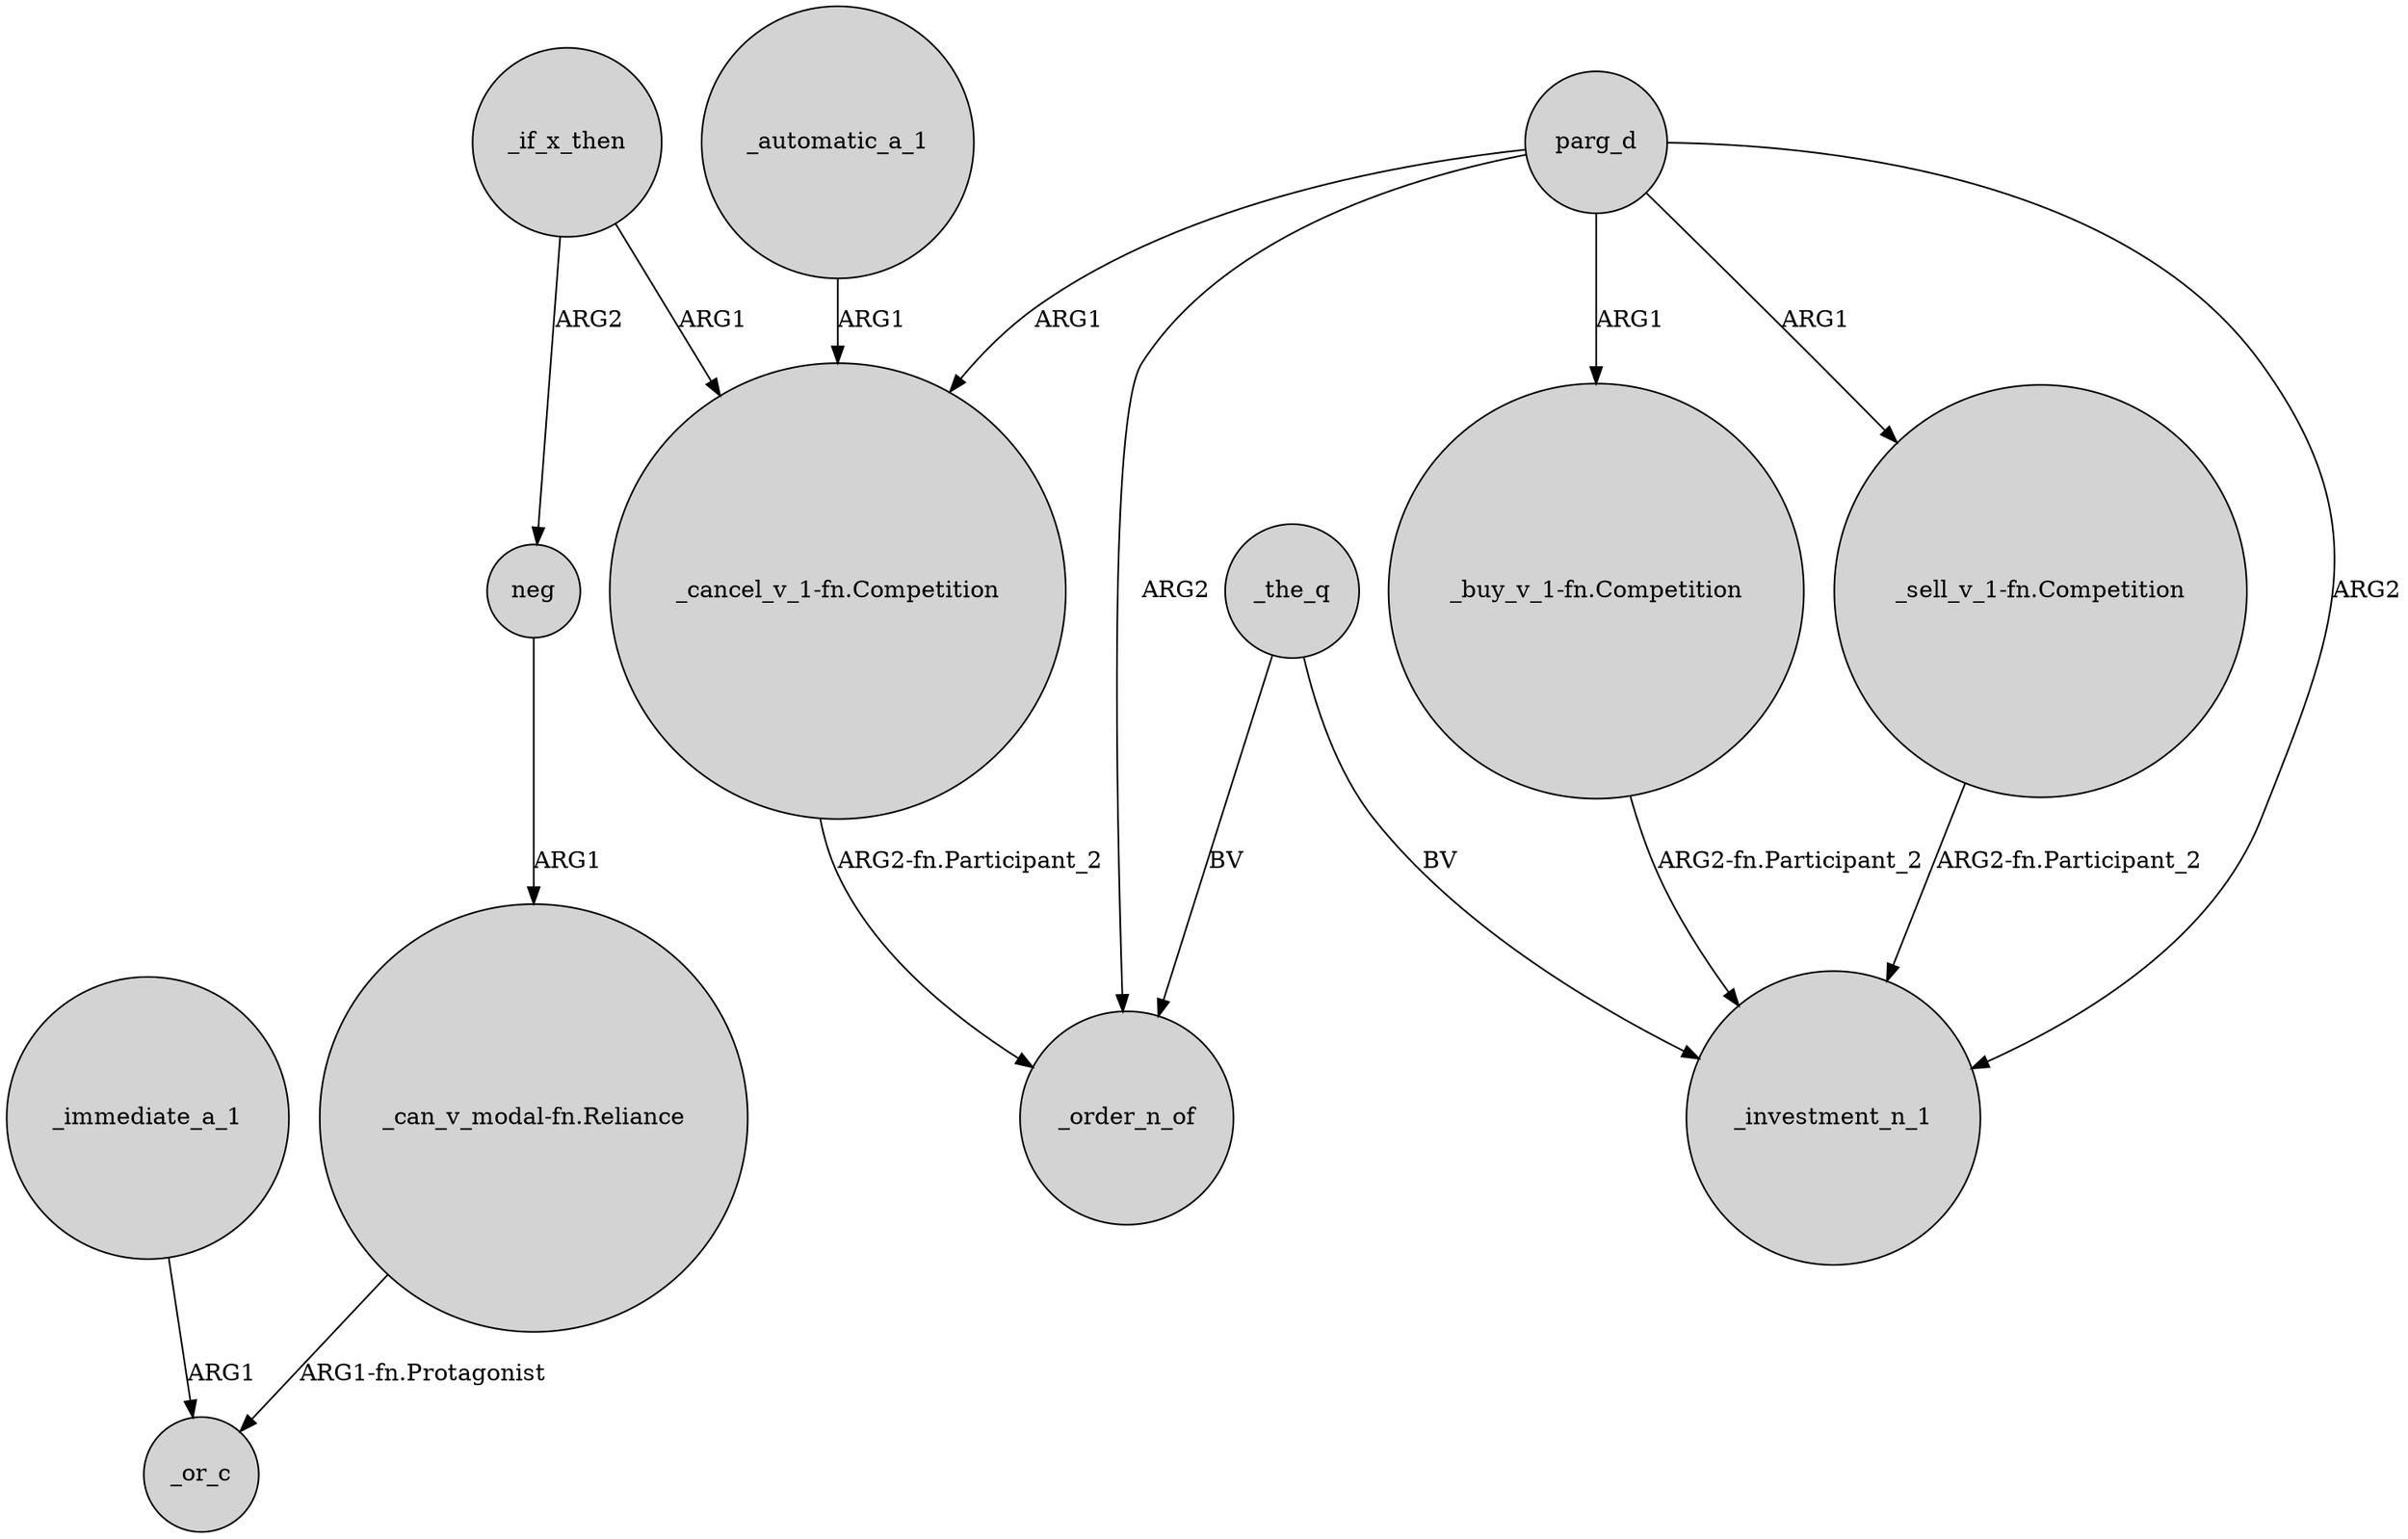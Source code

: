 digraph {
	node [shape=circle style=filled]
	_if_x_then -> neg [label=ARG2]
	_immediate_a_1 -> _or_c [label=ARG1]
	neg -> "_can_v_modal-fn.Reliance" [label=ARG1]
	_the_q -> _investment_n_1 [label=BV]
	parg_d -> _order_n_of [label=ARG2]
	"_can_v_modal-fn.Reliance" -> _or_c [label="ARG1-fn.Protagonist"]
	parg_d -> _investment_n_1 [label=ARG2]
	_if_x_then -> "_cancel_v_1-fn.Competition" [label=ARG1]
	_automatic_a_1 -> "_cancel_v_1-fn.Competition" [label=ARG1]
	parg_d -> "_buy_v_1-fn.Competition" [label=ARG1]
	_the_q -> _order_n_of [label=BV]
	"_sell_v_1-fn.Competition" -> _investment_n_1 [label="ARG2-fn.Participant_2"]
	parg_d -> "_cancel_v_1-fn.Competition" [label=ARG1]
	parg_d -> "_sell_v_1-fn.Competition" [label=ARG1]
	"_buy_v_1-fn.Competition" -> _investment_n_1 [label="ARG2-fn.Participant_2"]
	"_cancel_v_1-fn.Competition" -> _order_n_of [label="ARG2-fn.Participant_2"]
}
